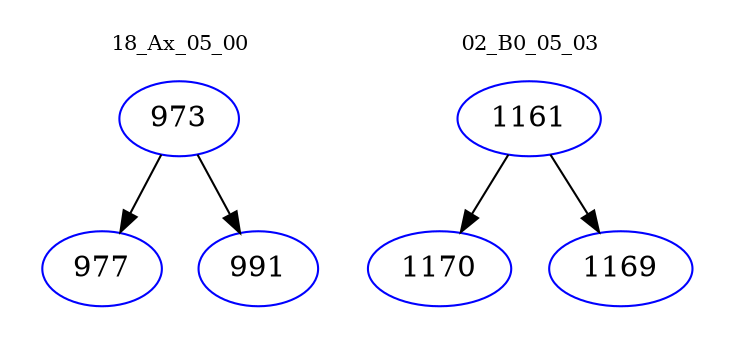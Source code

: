 digraph{
subgraph cluster_0 {
color = white
label = "18_Ax_05_00";
fontsize=10;
T0_973 [label="973", color="blue"]
T0_973 -> T0_977 [color="black"]
T0_977 [label="977", color="blue"]
T0_973 -> T0_991 [color="black"]
T0_991 [label="991", color="blue"]
}
subgraph cluster_1 {
color = white
label = "02_B0_05_03";
fontsize=10;
T1_1161 [label="1161", color="blue"]
T1_1161 -> T1_1170 [color="black"]
T1_1170 [label="1170", color="blue"]
T1_1161 -> T1_1169 [color="black"]
T1_1169 [label="1169", color="blue"]
}
}
